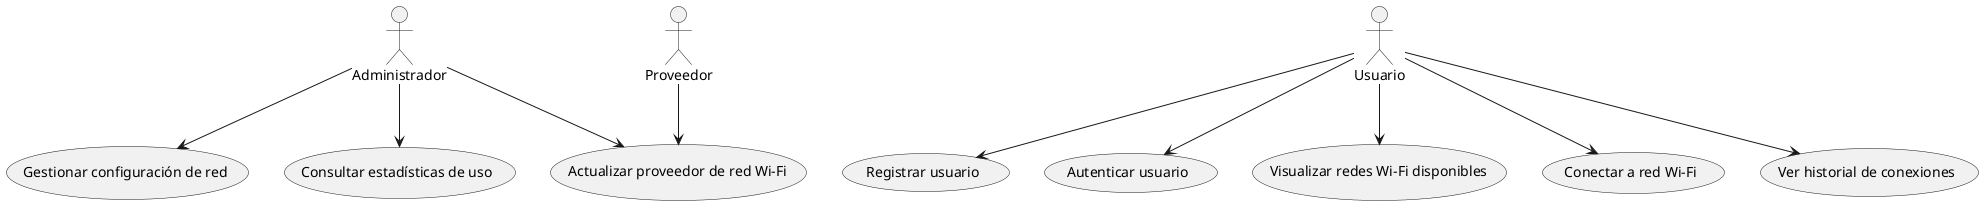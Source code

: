 @startuml
actor "Administrador" as Admin
actor "Usuario" as Usuario
actor "Proveedor" as Proveedor

usecase "Registrar usuario" as Caso1
usecase "Autenticar usuario" as Caso2
usecase "Visualizar redes Wi-Fi disponibles" as Caso3
usecase "Conectar a red Wi-Fi" as Caso4
usecase "Ver historial de conexiones" as Caso5
usecase "Gestionar configuración de red" as Caso6
usecase "Actualizar proveedor de red Wi-Fi" as Caso7
usecase "Consultar estadísticas de uso" as Caso8

Usuario --> Caso1
Usuario --> Caso2
Usuario --> Caso3
Usuario --> Caso4
Usuario --> Caso5
Admin --> Caso6
Admin --> Caso7
Admin --> Caso8
Proveedor --> Caso7

@enduml
